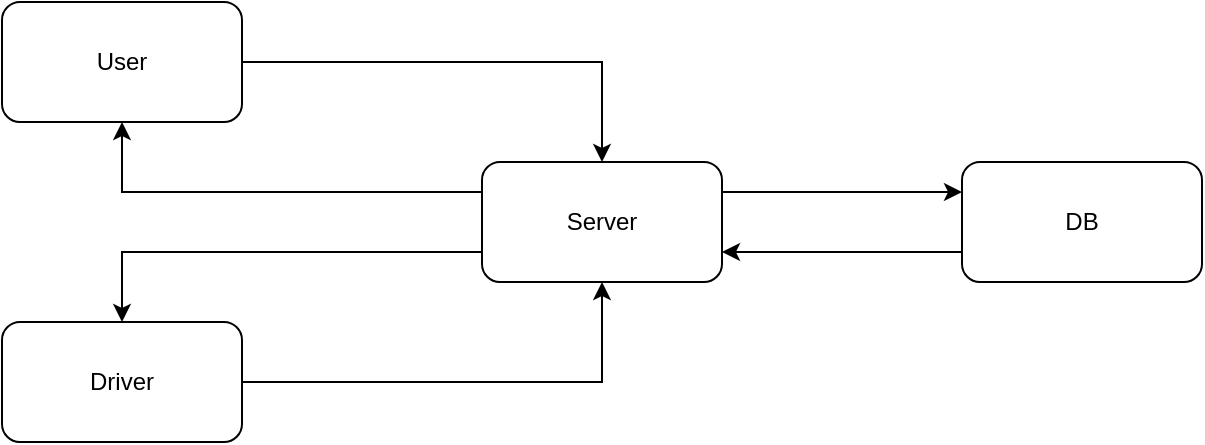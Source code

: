<mxfile version="20.6.2" type="device"><diagram id="JK8SS_CCQGZ8RtMMfaC8" name="Page-1"><mxGraphModel dx="870" dy="594" grid="1" gridSize="10" guides="1" tooltips="1" connect="1" arrows="1" fold="1" page="1" pageScale="1" pageWidth="850" pageHeight="1100" math="0" shadow="0"><root><mxCell id="0"/><mxCell id="1" parent="0"/><mxCell id="qHaObJoGCV2IVkxT_DhL-7" style="edgeStyle=orthogonalEdgeStyle;rounded=0;orthogonalLoop=1;jettySize=auto;html=1;exitX=1;exitY=0.5;exitDx=0;exitDy=0;entryX=0.5;entryY=0;entryDx=0;entryDy=0;" edge="1" parent="1" source="qHaObJoGCV2IVkxT_DhL-1" target="qHaObJoGCV2IVkxT_DhL-3"><mxGeometry relative="1" as="geometry"/></mxCell><mxCell id="qHaObJoGCV2IVkxT_DhL-1" value="User" style="rounded=1;whiteSpace=wrap;html=1;" vertex="1" parent="1"><mxGeometry x="80" y="120" width="120" height="60" as="geometry"/></mxCell><mxCell id="qHaObJoGCV2IVkxT_DhL-6" style="edgeStyle=orthogonalEdgeStyle;rounded=0;orthogonalLoop=1;jettySize=auto;html=1;exitX=1;exitY=0.5;exitDx=0;exitDy=0;entryX=0.5;entryY=1;entryDx=0;entryDy=0;" edge="1" parent="1" source="qHaObJoGCV2IVkxT_DhL-2" target="qHaObJoGCV2IVkxT_DhL-3"><mxGeometry relative="1" as="geometry"/></mxCell><mxCell id="qHaObJoGCV2IVkxT_DhL-2" value="Driver" style="rounded=1;whiteSpace=wrap;html=1;" vertex="1" parent="1"><mxGeometry x="80" y="280" width="120" height="60" as="geometry"/></mxCell><mxCell id="qHaObJoGCV2IVkxT_DhL-8" style="edgeStyle=orthogonalEdgeStyle;rounded=0;orthogonalLoop=1;jettySize=auto;html=1;exitX=0;exitY=0.25;exitDx=0;exitDy=0;entryX=0.5;entryY=1;entryDx=0;entryDy=0;" edge="1" parent="1" source="qHaObJoGCV2IVkxT_DhL-3" target="qHaObJoGCV2IVkxT_DhL-1"><mxGeometry relative="1" as="geometry"/></mxCell><mxCell id="qHaObJoGCV2IVkxT_DhL-9" style="edgeStyle=orthogonalEdgeStyle;rounded=0;orthogonalLoop=1;jettySize=auto;html=1;exitX=0;exitY=0.75;exitDx=0;exitDy=0;entryX=0.5;entryY=0;entryDx=0;entryDy=0;" edge="1" parent="1" source="qHaObJoGCV2IVkxT_DhL-3" target="qHaObJoGCV2IVkxT_DhL-2"><mxGeometry relative="1" as="geometry"/></mxCell><mxCell id="qHaObJoGCV2IVkxT_DhL-10" style="edgeStyle=orthogonalEdgeStyle;rounded=0;orthogonalLoop=1;jettySize=auto;html=1;exitX=1;exitY=0.25;exitDx=0;exitDy=0;entryX=0;entryY=0.25;entryDx=0;entryDy=0;" edge="1" parent="1" source="qHaObJoGCV2IVkxT_DhL-3" target="qHaObJoGCV2IVkxT_DhL-4"><mxGeometry relative="1" as="geometry"/></mxCell><mxCell id="qHaObJoGCV2IVkxT_DhL-3" value="Server" style="rounded=1;whiteSpace=wrap;html=1;" vertex="1" parent="1"><mxGeometry x="320" y="200" width="120" height="60" as="geometry"/></mxCell><mxCell id="qHaObJoGCV2IVkxT_DhL-11" style="edgeStyle=orthogonalEdgeStyle;rounded=0;orthogonalLoop=1;jettySize=auto;html=1;exitX=0;exitY=0.75;exitDx=0;exitDy=0;entryX=1;entryY=0.75;entryDx=0;entryDy=0;" edge="1" parent="1" source="qHaObJoGCV2IVkxT_DhL-4" target="qHaObJoGCV2IVkxT_DhL-3"><mxGeometry relative="1" as="geometry"/></mxCell><mxCell id="qHaObJoGCV2IVkxT_DhL-4" value="DB" style="rounded=1;whiteSpace=wrap;html=1;" vertex="1" parent="1"><mxGeometry x="560" y="200" width="120" height="60" as="geometry"/></mxCell></root></mxGraphModel></diagram></mxfile>